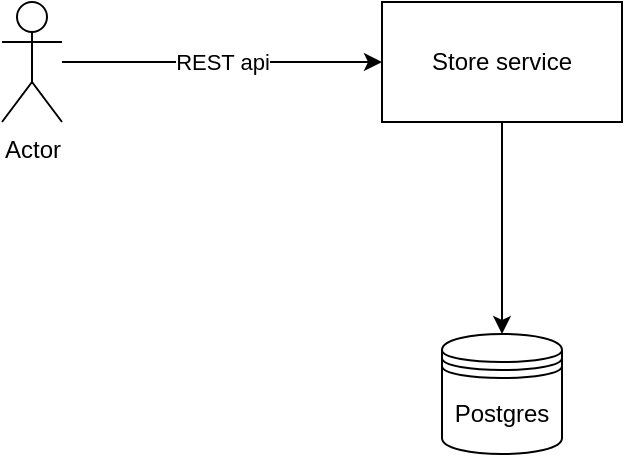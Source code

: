 <mxfile version="13.2.3" type="device"><diagram id="Ht1M8jgEwFfnCIfOTk4-" name="Page-1"><mxGraphModel dx="1355" dy="806" grid="1" gridSize="10" guides="1" tooltips="1" connect="1" arrows="1" fold="1" page="1" pageScale="1" pageWidth="1169" pageHeight="827" math="0" shadow="0"><root><mxCell id="0"/><mxCell id="1" parent="0"/><mxCell id="BpEwM4Tu0H1atbHM7HD3-6" value="REST api" style="edgeStyle=orthogonalEdgeStyle;rounded=0;orthogonalLoop=1;jettySize=auto;html=1;entryX=0;entryY=0.5;entryDx=0;entryDy=0;" edge="1" parent="1" source="BpEwM4Tu0H1atbHM7HD3-1" target="BpEwM4Tu0H1atbHM7HD3-3"><mxGeometry relative="1" as="geometry"><mxPoint x="300" y="384" as="targetPoint"/></mxGeometry></mxCell><mxCell id="BpEwM4Tu0H1atbHM7HD3-1" value="Actor" style="shape=umlActor;verticalLabelPosition=bottom;labelBackgroundColor=#ffffff;verticalAlign=top;html=1;outlineConnect=0;" vertex="1" parent="1"><mxGeometry x="190" y="354" width="30" height="60" as="geometry"/></mxCell><mxCell id="BpEwM4Tu0H1atbHM7HD3-2" value="Postgres&lt;br&gt;" style="shape=datastore;whiteSpace=wrap;html=1;" vertex="1" parent="1"><mxGeometry x="410" y="520" width="60" height="60" as="geometry"/></mxCell><mxCell id="BpEwM4Tu0H1atbHM7HD3-8" value="" style="edgeStyle=orthogonalEdgeStyle;rounded=0;orthogonalLoop=1;jettySize=auto;html=1;entryX=0.5;entryY=0;entryDx=0;entryDy=0;" edge="1" parent="1" source="BpEwM4Tu0H1atbHM7HD3-3" target="BpEwM4Tu0H1atbHM7HD3-2"><mxGeometry relative="1" as="geometry"><mxPoint x="440" y="494" as="targetPoint"/></mxGeometry></mxCell><mxCell id="BpEwM4Tu0H1atbHM7HD3-3" value="Store service" style="rounded=0;whiteSpace=wrap;html=1;" vertex="1" parent="1"><mxGeometry x="380" y="354" width="120" height="60" as="geometry"/></mxCell></root></mxGraphModel></diagram></mxfile>